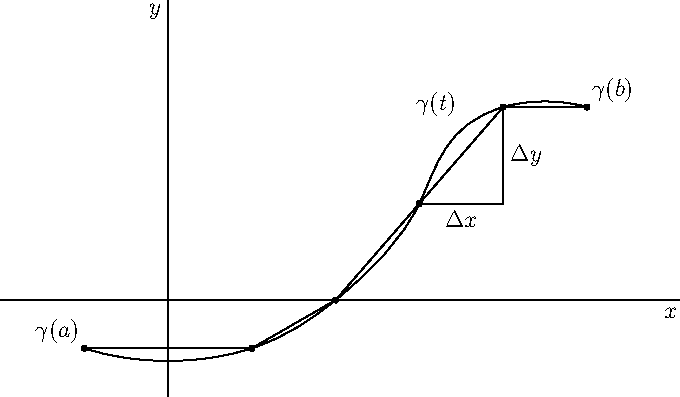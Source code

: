 size(12cm,7cm,IgnoreAspect);
import graph;

xlimits(-2,6);
ylimits(-2,6);

xaxis("$x$");
yaxis("$y$");

draw((-1,-1)--(1,-1)--(2,0)--(3,2)--(4,4)--(5,4));
draw((-1,-1)..(1,-1)..(2,0)..(3,2)..(4,4)..(5,4));

dot((-1,-1));
dot((1,-1));
dot((2,0));
dot((3,2));
dot((4,4));
dot((5,4));

draw((3,2)--(4,2)--(4,4));

label("$\gamma(t)$", (3.5,3.7),NW);
label("$\gamma(a)$", (-1,-1),NW);
label("$\gamma(b)$", (5,4),NE);
label("$\Delta y$",(4,3),E);
label("$\Delta x$",(3.5,2),S);

